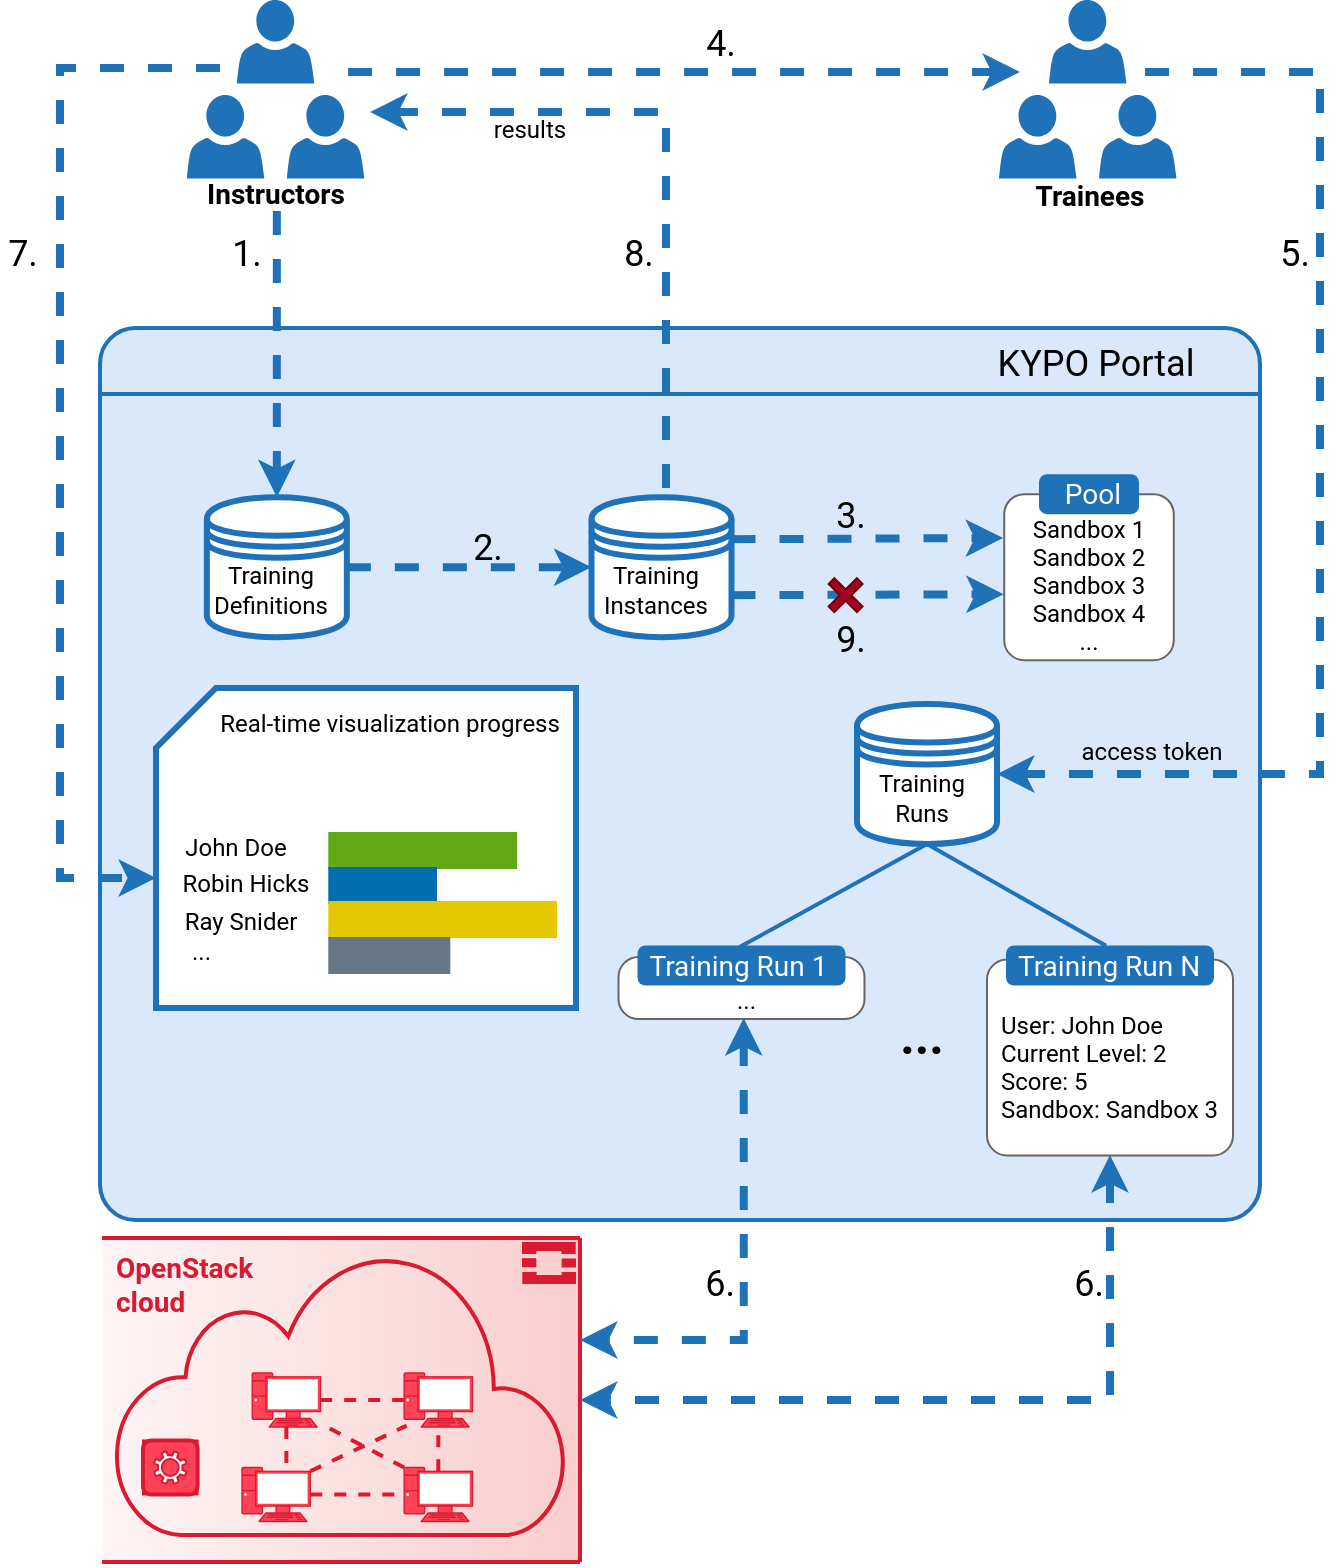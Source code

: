 <mxfile version="13.9.2" type="google"><diagram id="p18mcBJMRnow_LCuhSDe" name="Page-1"><mxGraphModel dx="1312" dy="671" grid="1" gridSize="10" guides="1" tooltips="1" connect="1" arrows="1" fold="1" page="1" pageScale="1" pageWidth="900" pageHeight="800" math="0" shadow="0"><root><mxCell id="0"/><mxCell id="1" parent="0"/><mxCell id="fb8JsXGYDAcevWx1EBp9-2" value="" style="rounded=1;whiteSpace=wrap;html=1;strokeWidth=2;verticalAlign=bottom;spacingBottom=17;fontFamily=Roboto;fontSource=https%3A%2F%2Ffonts.googleapis.com%2Fcss%3Ffamily%3DRoboto;arcSize=4;fillColor=#dae8fc;strokeColor=#2072B8;" parent="1" vertex="1"><mxGeometry x="170" y="173" width="580" height="446" as="geometry"/></mxCell><mxCell id="fb8JsXGYDAcevWx1EBp9-3" value="&lt;font style=&quot;font-size: 18px&quot;&gt;KYPO Portal&lt;/font&gt;" style="text;html=1;strokeColor=none;fillColor=none;align=center;verticalAlign=middle;whiteSpace=wrap;rounded=0;fontFamily=Roboto;fontSource=https%3A%2F%2Ffonts.googleapis.com%2Fcss%3Ffamily%3DRoboto;fontSize=12;" parent="1" vertex="1"><mxGeometry x="588.4" y="173" width="160" height="33" as="geometry"/></mxCell><mxCell id="fb8JsXGYDAcevWx1EBp9-4" value="&lt;div&gt;&lt;br&gt;&lt;/div&gt;&lt;div&gt;&lt;br&gt;&lt;/div&gt;" style="endArrow=none;html=1;strokeWidth=2;fontFamily=Roboto;fontSource=https%3A%2F%2Ffonts.googleapis.com%2Fcss%3Ffamily%3DRoboto;strokeColor=#2072B8;entryX=1;entryY=0.074;entryDx=0;entryDy=0;exitX=0;exitY=0.074;exitDx=0;exitDy=0;exitPerimeter=0;entryPerimeter=0;" parent="1" target="fb8JsXGYDAcevWx1EBp9-2" edge="1" source="fb8JsXGYDAcevWx1EBp9-2"><mxGeometry x="251.88" y="363" width="50" height="50" as="geometry"><mxPoint x="184" y="206" as="sourcePoint"/><mxPoint x="718.0" y="228" as="targetPoint"/></mxGeometry></mxCell><mxCell id="fb8JsXGYDAcevWx1EBp9-8" value="" style="endArrow=none;dashed=1;html=1;strokeWidth=4;fontFamily=Roboto;fontSource=https%3A%2F%2Ffonts.googleapis.com%2Fcss%3Ffamily%3DRoboto;fontSize=12;fontColor=#000000;endFill=0;startArrow=classic;startFill=1;fillColor=#e1d5e7;strokeColor=#2072B8;rounded=0;edgeStyle=orthogonalEdgeStyle;" parent="1" edge="1"><mxGeometry width="50" height="50" relative="1" as="geometry"><mxPoint x="630" y="45" as="sourcePoint"/><mxPoint x="285" y="45" as="targetPoint"/><Array as="points"><mxPoint x="375" y="45"/><mxPoint x="375" y="45"/></Array></mxGeometry></mxCell><mxCell id="fb8JsXGYDAcevWx1EBp9-23" value="" style="endArrow=classic;dashed=1;html=1;strokeWidth=4;fontFamily=Roboto;fontSource=https%3A%2F%2Ffonts.googleapis.com%2Fcss%3Ffamily%3DRoboto;fontSize=12;fontColor=#000000;endFill=1;startArrow=none;startFill=0;fillColor=#e1d5e7;strokeColor=#2072B8;rounded=0;edgeStyle=orthogonalEdgeStyle;entryX=0;entryY=0;entryDx=0;entryDy=95;entryPerimeter=0;" parent="1" target="fb8JsXGYDAcevWx1EBp9-10" edge="1"><mxGeometry width="50" height="50" relative="1" as="geometry"><mxPoint x="230" y="43" as="sourcePoint"/><mxPoint x="195" y="843" as="targetPoint"/><Array as="points"><mxPoint x="150" y="43"/><mxPoint x="150" y="448"/></Array></mxGeometry></mxCell><mxCell id="fb8JsXGYDAcevWx1EBp9-25" value="" style="endArrow=none;dashed=1;html=1;strokeWidth=4;fontFamily=Roboto;fontSource=https%3A%2F%2Ffonts.googleapis.com%2Fcss%3Ffamily%3DRoboto;fontSize=12;fontColor=#000000;startArrow=classic;startFill=1;fillColor=#e1d5e7;strokeColor=#2072B8;rounded=0;exitX=1;exitY=0.5;exitDx=0;exitDy=0;edgeStyle=orthogonalEdgeStyle;" parent="1" source="Sejfpr56pKn_A4mPvR67-1" edge="1"><mxGeometry x="382" y="761" width="50" height="50" as="geometry"><mxPoint x="795" y="398" as="sourcePoint"/><mxPoint x="690" y="45" as="targetPoint"/><Array as="points"><mxPoint x="780" y="396"/><mxPoint x="780" y="45"/></Array></mxGeometry></mxCell><mxCell id="fb8JsXGYDAcevWx1EBp9-32" value="&lt;font style=&quot;font-size: 18px&quot;&gt;&lt;font data-font-src=&quot;https://fonts.googleapis.com/css?family=Roboto&quot;&gt;5&lt;/font&gt;.&lt;/font&gt;" style="text;html=1;strokeColor=none;fillColor=none;align=center;verticalAlign=middle;whiteSpace=wrap;rounded=0;fontFamily=Roboto;fontSource=https%3A%2F%2Ffonts.googleapis.com%2Fcss%3Ffamily%3DRoboto;" parent="1" vertex="1"><mxGeometry x="756" y="125" width="23" height="20" as="geometry"/></mxCell><mxCell id="fb8JsXGYDAcevWx1EBp9-33" value="&lt;font style=&quot;font-size: 18px&quot;&gt;&lt;font data-font-src=&quot;https://fonts.googleapis.com/css?family=Roboto&quot;&gt;6&lt;/font&gt;.&lt;/font&gt;" style="text;html=1;strokeColor=none;fillColor=none;align=center;verticalAlign=middle;whiteSpace=wrap;rounded=0;fontFamily=Roboto;fontSource=https%3A%2F%2Ffonts.googleapis.com%2Fcss%3Ffamily%3DRoboto;" parent="1" vertex="1"><mxGeometry x="656" y="640" width="17" height="20" as="geometry"/></mxCell><mxCell id="fb8JsXGYDAcevWx1EBp9-44" value="&lt;font style=&quot;font-size: 18px&quot;&gt;4.&lt;/font&gt;" style="text;html=1;strokeColor=none;fillColor=none;align=center;verticalAlign=middle;whiteSpace=wrap;rounded=0;fontFamily=Roboto;fontSource=https%3A%2F%2Ffonts.googleapis.com%2Fcss%3Ffamily%3DRoboto;rotation=0;" parent="1" vertex="1"><mxGeometry x="468.5" y="20.14" width="23" height="20" as="geometry"/></mxCell><mxCell id="fb8JsXGYDAcevWx1EBp9-47" value="&lt;font style=&quot;font-size: 18px&quot;&gt;3.&lt;/font&gt; " style="text;html=1;strokeColor=none;fillColor=none;align=center;verticalAlign=middle;whiteSpace=wrap;rounded=0;fontFamily=Roboto;fontSource=https%3A%2F%2Ffonts.googleapis.com%2Fcss%3Ffamily%3DRoboto;" parent="1" vertex="1"><mxGeometry x="538" y="256" width="14.8" height="20" as="geometry"/></mxCell><mxCell id="fb8JsXGYDAcevWx1EBp9-80" value="" style="endArrow=classic;html=1;dashed=1;strokeWidth=4;fontFamily=Roboto;fontSource=https%3A%2F%2Ffonts.googleapis.com%2Fcss%3Ffamily%3DRoboto;fontSize=12;fillColor=#e1d5e7;endFill=1;exitX=1;exitY=0.5;exitDx=0;exitDy=0;strokeColor=#2072B8;entryX=0;entryY=0.5;entryDx=0;entryDy=0;" parent="1" source="fb8JsXGYDAcevWx1EBp9-92" target="fb8JsXGYDAcevWx1EBp9-85" edge="1"><mxGeometry x="664.18" y="470.6" width="50" height="50" as="geometry"><mxPoint x="603.68" y="525.6" as="sourcePoint"/><mxPoint x="499.3" y="525.6" as="targetPoint"/></mxGeometry></mxCell><mxCell id="fb8JsXGYDAcevWx1EBp9-81" value="" style="endArrow=classic;html=1;dashed=1;strokeWidth=4;fontFamily=Roboto;fontSource=https%3A%2F%2Ffonts.googleapis.com%2Fcss%3Ffamily%3DRoboto;fontSize=12;fillColor=#e1d5e7;endFill=1;strokeColor=#2072B8;edgeStyle=orthogonalEdgeStyle;rounded=0;exitX=0.5;exitY=1;exitDx=0;exitDy=0;" parent="1" source="hYD8Qw7WkP54ULvSoy3q-1" target="fb8JsXGYDAcevWx1EBp9-92" edge="1"><mxGeometry x="211.88" y="213" width="50" height="50" as="geometry"><mxPoint x="95" y="296" as="sourcePoint"/><mxPoint x="652.13" y="498" as="targetPoint"/></mxGeometry></mxCell><mxCell id="fb8JsXGYDAcevWx1EBp9-85" value="" style="shape=datastore;whiteSpace=wrap;html=1;strokeColor=#2072B8;strokeWidth=3;fontFamily=Roboto;fontSource=https%3A%2F%2Ffonts.googleapis.com%2Fcss%3Ffamily%3DRoboto;" parent="1" vertex="1"><mxGeometry x="415.75" y="257.6" width="70" height="70" as="geometry"/></mxCell><mxCell id="fb8JsXGYDAcevWx1EBp9-86" value="Training &lt;br&gt;Instances" style="text;html=1;strokeColor=none;align=center;verticalAlign=middle;whiteSpace=wrap;rounded=0;fontColor=#000000;fontFamily=Roboto;fontSource=https%3A%2F%2Ffonts.googleapis.com%2Fcss%3Ffamily%3DRoboto;rotation=0;" parent="1" vertex="1"><mxGeometry x="420.13" y="289.6" width="56.25" height="28" as="geometry"/></mxCell><mxCell id="fb8JsXGYDAcevWx1EBp9-87" value="" style="endArrow=classic;html=1;dashed=1;strokeWidth=4;fontFamily=Roboto;fontSource=https%3A%2F%2Ffonts.googleapis.com%2Fcss%3Ffamily%3DRoboto;fontSize=12;fillColor=#e1d5e7;startArrow=none;startFill=0;entryX=-0.006;entryY=0.343;entryDx=0;entryDy=0;strokeColor=#2072B8;endFill=1;exitX=1;exitY=0.3;exitDx=0;exitDy=0;entryPerimeter=0;rounded=0;" parent="1" source="fb8JsXGYDAcevWx1EBp9-85" target="fb8JsXGYDAcevWx1EBp9-114" edge="1"><mxGeometry x="441.18" y="500.6" width="50" height="50" as="geometry"><mxPoint x="468.96" y="498.6" as="sourcePoint"/><mxPoint x="438.93" y="490.6" as="targetPoint"/></mxGeometry></mxCell><mxCell id="fb8JsXGYDAcevWx1EBp9-92" value="" style="shape=datastore;whiteSpace=wrap;html=1;strokeColor=#2072B8;strokeWidth=3;fontFamily=Roboto;fontSource=https%3A%2F%2Ffonts.googleapis.com%2Fcss%3Ffamily%3DRoboto;" parent="1" vertex="1"><mxGeometry x="223.42" y="257.6" width="70" height="70" as="geometry"/></mxCell><mxCell id="fb8JsXGYDAcevWx1EBp9-93" value="Training &lt;br&gt;Definitions" style="text;html=1;strokeColor=none;align=center;verticalAlign=middle;whiteSpace=wrap;rounded=0;fontColor=#000000;fontFamily=Roboto;fontSource=https%3A%2F%2Ffonts.googleapis.com%2Fcss%3Ffamily%3DRoboto;rotation=0;" parent="1" vertex="1"><mxGeometry x="223.42" y="288.6" width="64.53" height="30" as="geometry"/></mxCell><mxCell id="fb8JsXGYDAcevWx1EBp9-113" value="&lt;font style=&quot;font-size: 18px&quot;&gt;2.&lt;/font&gt; " style="text;html=1;strokeColor=none;fillColor=none;align=center;verticalAlign=middle;whiteSpace=wrap;rounded=0;fontFamily=Roboto;fontSource=https%3A%2F%2Ffonts.googleapis.com%2Fcss%3Ffamily%3DRoboto;" parent="1" vertex="1"><mxGeometry x="351.7" y="271.6" width="23.75" height="20" as="geometry"/></mxCell><mxCell id="fb8JsXGYDAcevWx1EBp9-114" value="Sandbox 1&#xA;Sandbox 2&#xA;Sandbox 3&#xA;Sandbox 4&#xA;..." style="shape=mxgraph.mockup.containers.marginRect;rectMarginTop=10;strokeColor=#666666;strokeWidth=1;dashed=0;rounded=1;arcSize=5;recursiveResize=0;verticalAlign=bottom;fontFamily=Roboto;fontSource=https%3A%2F%2Ffonts.googleapis.com%2Fcss%3Ffamily%3DRoboto;" parent="1" vertex="1"><mxGeometry x="622.11" y="246.1" width="84.77" height="93" as="geometry"/></mxCell><mxCell id="fb8JsXGYDAcevWx1EBp9-115" value="Pool" style="shape=rect;strokeColor=none;strokeWidth=1;dashed=0;rounded=1;arcSize=20;fontColor=#ffffff;fontSize=14;spacing=2;spacingTop=-2;align=center;autosize=1;spacingLeft=4;resizeWidth=0;resizeHeight=0;perimeter=none;labelBorderColor=none;labelBackgroundColor=none;fillColor=#2072B8;fontFamily=Roboto;fontSource=https%3A%2F%2Ffonts.googleapis.com%2Fcss%3Ffamily%3DRoboto;" parent="fb8JsXGYDAcevWx1EBp9-114" vertex="1"><mxGeometry x="17.38" width="50" height="20" as="geometry"/></mxCell><mxCell id="fb8JsXGYDAcevWx1EBp9-138" value="User: John Doe&#xA;Current Level: 2&#xA;Score: 5&#xA;Sandbox: Sandbox 3&#xA;" style="shape=mxgraph.mockup.containers.marginRect;rectMarginTop=10;strokeColor=#666666;strokeWidth=1;dashed=0;rounded=1;arcSize=5;recursiveResize=0;verticalAlign=bottom;fontStyle=0;align=left;spacingLeft=5;fontFamily=Roboto;fontSource=https%3A%2F%2Ffonts.googleapis.com%2Fcss%3Ffamily%3DRoboto;" parent="1" vertex="1"><mxGeometry x="613.5" y="478.75" width="123" height="108" as="geometry"/></mxCell><mxCell id="fb8JsXGYDAcevWx1EBp9-139" value="Training Run N" style="shape=rect;strokeColor=none;strokeWidth=1;dashed=0;rounded=1;arcSize=20;fontColor=#ffffff;fontSize=14;spacing=2;spacingTop=-2;align=left;autosize=1;spacingLeft=4;resizeWidth=0;resizeHeight=0;perimeter=none;labelBorderColor=none;labelBackgroundColor=none;fillColor=#2072B8;fontFamily=Roboto;fontSource=https%3A%2F%2Ffonts.googleapis.com%2Fcss%3Ffamily%3DRoboto;" parent="fb8JsXGYDAcevWx1EBp9-138" vertex="1"><mxGeometry x="9.5" y="3" width="104" height="20" as="geometry"/></mxCell><mxCell id="fb8JsXGYDAcevWx1EBp9-140" value="" style="group;rounded=0;dashed=1;strokeWidth=2;fillColor=#f8cecc;fontStyle=1;fontFamily=Roboto;fontSource=https%3A%2F%2Ffonts.googleapis.com%2Fcss%3Ffamily%3DRoboto;" parent="1" vertex="1" connectable="0"><mxGeometry x="171" y="628" width="239" height="162" as="geometry"/></mxCell><mxCell id="fb8JsXGYDAcevWx1EBp9-141" value="OpenStack&lt;br&gt; cloud" style="rounded=0;whiteSpace=wrap;html=1;opacity=80;fillColor=#f8cecc;align=left;verticalAlign=top;fontSize=14;fontFamily=Roboto;fontSource=https%3A%2F%2Ffonts.googleapis.com%2Fcss%3Ffamily%3DRoboto;gradientDirection=west;strokeColor=none;fontColor=#DA1A32;fontStyle=1;spacingLeft=5;gradientColor=#ffffff;" parent="fb8JsXGYDAcevWx1EBp9-140" vertex="1"><mxGeometry width="239" height="162.0" as="geometry"/></mxCell><mxCell id="fb8JsXGYDAcevWx1EBp9-142" value="" style="html=1;verticalLabelPosition=bottom;align=center;labelBackgroundColor=#ffffff;verticalAlign=top;strokeWidth=2;shadow=0;dashed=0;shape=mxgraph.ios7.icons.cloud;fontColor=#ffffff;fillColor=none;strokeColor=#da1a32;fontFamily=Roboto;fontSource=https%3A%2F%2Ffonts.googleapis.com%2Fcss%3Ffamily%3DRoboto;" parent="fb8JsXGYDAcevWx1EBp9-140" vertex="1"><mxGeometry x="6.829" y="6.75" width="225.343" height="141.75" as="geometry"/></mxCell><mxCell id="fb8JsXGYDAcevWx1EBp9-143" value="" style="fontColor=#ffffff;verticalAlign=top;verticalLabelPosition=bottom;labelPosition=center;align=center;html=1;outlineConnect=0;gradientDirection=north;strokeWidth=2;shape=mxgraph.networks.pc;strokeColor=#da1a32;fillColor=#FF4255;fontFamily=Roboto;fontSource=https%3A%2F%2Ffonts.googleapis.com%2Fcss%3Ffamily%3DRoboto;" parent="fb8JsXGYDAcevWx1EBp9-140" vertex="1"><mxGeometry x="151.082" y="67.5" width="34.143" height="27.0" as="geometry"/></mxCell><mxCell id="fb8JsXGYDAcevWx1EBp9-144" style="edgeStyle=none;rounded=0;orthogonalLoop=1;jettySize=auto;html=1;exitX=1;exitY=0.07;exitDx=0;exitDy=0;exitPerimeter=0;dashed=1;endArrow=none;endFill=0;strokeWidth=2;fontColor=#000000;fillColor=#1ba1e2;entryX=0.618;entryY=0.55;entryDx=0;entryDy=0;entryPerimeter=0;strokeColor=#da1a32;fontFamily=Roboto;fontSource=https%3A%2F%2Ffonts.googleapis.com%2Fcss%3Ffamily%3DRoboto;" parent="fb8JsXGYDAcevWx1EBp9-140" source="fb8JsXGYDAcevWx1EBp9-145" edge="1"><mxGeometry x="6.829" y="6.75" as="geometry"><mxPoint x="152.304" y="93.825" as="targetPoint"/></mxGeometry></mxCell><mxCell id="fb8JsXGYDAcevWx1EBp9-145" value="" style="fontColor=#ffffff;verticalAlign=top;verticalLabelPosition=bottom;labelPosition=center;align=center;html=1;outlineConnect=0;gradientDirection=north;strokeWidth=2;shape=mxgraph.networks.pc;strokeColor=#da1a32;fillColor=#FF4255;fontFamily=Roboto;fontSource=https%3A%2F%2Ffonts.googleapis.com%2Fcss%3Ffamily%3DRoboto;" parent="fb8JsXGYDAcevWx1EBp9-140" vertex="1"><mxGeometry x="69.993" y="114.75" width="34.143" height="27.0" as="geometry"/></mxCell><mxCell id="fb8JsXGYDAcevWx1EBp9-146" style="rounded=0;orthogonalLoop=1;jettySize=auto;html=1;exitX=0.5;exitY=1;exitDx=0;exitDy=0;exitPerimeter=0;entryX=0.65;entryY=0.076;entryDx=0;entryDy=0;entryPerimeter=0;dashed=1;endArrow=none;endFill=0;strokeWidth=2;fontColor=#000000;fillColor=#1ba1e2;strokeColor=#da1a32;fontFamily=Roboto;fontSource=https%3A%2F%2Ffonts.googleapis.com%2Fcss%3Ffamily%3DRoboto;" parent="fb8JsXGYDAcevWx1EBp9-140" source="fb8JsXGYDAcevWx1EBp9-147" target="fb8JsXGYDAcevWx1EBp9-145" edge="1"><mxGeometry x="6.829" y="6.75" as="geometry"/></mxCell><mxCell id="fb8JsXGYDAcevWx1EBp9-147" value="" style="fontColor=#ffffff;verticalAlign=top;verticalLabelPosition=bottom;labelPosition=center;align=center;html=1;outlineConnect=0;gradientDirection=north;strokeWidth=2;shape=mxgraph.networks.pc;strokeColor=#da1a32;fillColor=#FF4255;fontFamily=Roboto;fontSource=https%3A%2F%2Ffonts.googleapis.com%2Fcss%3Ffamily%3DRoboto;" parent="fb8JsXGYDAcevWx1EBp9-140" vertex="1"><mxGeometry x="75.114" y="67.5" width="34.143" height="27.0" as="geometry"/></mxCell><mxCell id="fb8JsXGYDAcevWx1EBp9-148" style="rounded=0;orthogonalLoop=1;jettySize=auto;html=1;exitX=0;exitY=0.5;exitDx=0;exitDy=0;exitPerimeter=0;entryX=1;entryY=0.5;entryDx=0;entryDy=0;entryPerimeter=0;dashed=1;endArrow=none;endFill=0;strokeWidth=2;fontColor=#000000;fillColor=#1ba1e2;strokeColor=#da1a32;fontFamily=Roboto;fontSource=https%3A%2F%2Ffonts.googleapis.com%2Fcss%3Ffamily%3DRoboto;" parent="fb8JsXGYDAcevWx1EBp9-140" source="fb8JsXGYDAcevWx1EBp9-143" target="fb8JsXGYDAcevWx1EBp9-147" edge="1"><mxGeometry x="6.829" y="6.75" as="geometry"/></mxCell><mxCell id="fb8JsXGYDAcevWx1EBp9-149" style="rounded=0;orthogonalLoop=1;jettySize=auto;html=1;exitX=0.5;exitY=0.07;exitDx=0;exitDy=0;exitPerimeter=0;strokeWidth=2;fontColor=#000000;dashed=1;endArrow=none;endFill=0;fillColor=#1ba1e2;strokeColor=#da1a32;fontFamily=Roboto;fontSource=https%3A%2F%2Ffonts.googleapis.com%2Fcss%3Ffamily%3DRoboto;" parent="fb8JsXGYDAcevWx1EBp9-140" source="fb8JsXGYDAcevWx1EBp9-151" target="fb8JsXGYDAcevWx1EBp9-143" edge="1"><mxGeometry x="6.829" y="6.75" as="geometry"/></mxCell><mxCell id="fb8JsXGYDAcevWx1EBp9-150" style="edgeStyle=none;rounded=0;orthogonalLoop=1;jettySize=auto;html=1;exitX=0;exitY=0;exitDx=0;exitDy=0;exitPerimeter=0;dashed=1;endArrow=none;endFill=0;strokeWidth=2;fontColor=#000000;fillColor=#1ba1e2;endSize=13;entryX=0.98;entryY=0.925;entryDx=0;entryDy=0;entryPerimeter=0;strokeColor=#da1a32;fontFamily=Roboto;fontSource=https%3A%2F%2Ffonts.googleapis.com%2Fcss%3Ffamily%3DRoboto;" parent="fb8JsXGYDAcevWx1EBp9-140" source="fb8JsXGYDAcevWx1EBp9-151" target="fb8JsXGYDAcevWx1EBp9-147" edge="1"><mxGeometry x="6.829" y="6.75" as="geometry"><mxPoint x="109.257" y="91.8" as="targetPoint"/></mxGeometry></mxCell><mxCell id="fb8JsXGYDAcevWx1EBp9-151" value="" style="fontColor=#ffffff;verticalAlign=top;verticalLabelPosition=bottom;labelPosition=center;align=center;html=1;outlineConnect=0;gradientDirection=north;strokeWidth=2;shape=mxgraph.networks.pc;strokeColor=#da1a32;fillColor=#FF4255;fontFamily=Roboto;fontSource=https%3A%2F%2Ffonts.googleapis.com%2Fcss%3Ffamily%3DRoboto;" parent="fb8JsXGYDAcevWx1EBp9-140" vertex="1"><mxGeometry x="151.082" y="114.75" width="34.143" height="27.0" as="geometry"/></mxCell><mxCell id="fb8JsXGYDAcevWx1EBp9-152" style="rounded=0;orthogonalLoop=1;jettySize=auto;html=1;exitX=1;exitY=0.5;exitDx=0;exitDy=0;exitPerimeter=0;entryX=0;entryY=0.5;entryDx=0;entryDy=0;entryPerimeter=0;dashed=1;endArrow=none;endFill=0;strokeWidth=2;fontColor=#000000;fillColor=#1ba1e2;strokeColor=#da1a32;fontFamily=Roboto;fontSource=https%3A%2F%2Ffonts.googleapis.com%2Fcss%3Ffamily%3DRoboto;" parent="fb8JsXGYDAcevWx1EBp9-140" source="fb8JsXGYDAcevWx1EBp9-145" target="fb8JsXGYDAcevWx1EBp9-151" edge="1"><mxGeometry x="6.829" y="6.75" as="geometry"/></mxCell><mxCell id="fb8JsXGYDAcevWx1EBp9-153" value="" style="group;strokeColor=#da1a32;fillColor=#FF4255;fontFamily=Roboto;fontSource=https%3A%2F%2Ffonts.googleapis.com%2Fcss%3Ffamily%3DRoboto;" parent="fb8JsXGYDAcevWx1EBp9-140" vertex="1" connectable="0"><mxGeometry x="20.486" y="101.25" width="27.314" height="27.0" as="geometry"/></mxCell><mxCell id="fb8JsXGYDAcevWx1EBp9-154" value="" style="rounded=1;whiteSpace=wrap;html=1;strokeWidth=2;fontFamily=Roboto;fontColor=#ffffff;strokeColor=#da1a32;fillColor=#FF4255;fontSource=https%3A%2F%2Ffonts.googleapis.com%2Fcss%3Ffamily%3DRoboto;" parent="fb8JsXGYDAcevWx1EBp9-153" vertex="1"><mxGeometry width="27.314" height="27.0" as="geometry"/></mxCell><mxCell id="fb8JsXGYDAcevWx1EBp9-155" value="" style="pointerEvents=1;shadow=0;dashed=0;html=1;labelPosition=center;verticalLabelPosition=bottom;verticalAlign=top;outlineConnect=0;align=center;shape=mxgraph.office.concepts.settings;fontFamily=Roboto;strokeColor=#da1a32;fontSource=https%3A%2F%2Ffonts.googleapis.com%2Fcss%3Ffamily%3DRoboto;" parent="fb8JsXGYDAcevWx1EBp9-153" vertex="1"><mxGeometry x="5.589" y="5.4" width="16.136" height="16.2" as="geometry"/></mxCell><mxCell id="fb8JsXGYDAcevWx1EBp9-156" value="" style="endArrow=none;html=1;strokeWidth=2;fontFamily=Roboto;fontSource=https%3A%2F%2Ffonts.googleapis.com%2Fcss%3Ffamily%3DRoboto;fontSize=12;fontColor=#000000;strokeColor=#DA1A32;exitX=1;exitY=1;exitDx=0;exitDy=0;entryX=1;entryY=0;entryDx=0;entryDy=0;" parent="fb8JsXGYDAcevWx1EBp9-140" source="fb8JsXGYDAcevWx1EBp9-141" target="fb8JsXGYDAcevWx1EBp9-141" edge="1"><mxGeometry width="50" height="50" relative="1" as="geometry"><mxPoint x="239.5" y="162" as="sourcePoint"/><mxPoint x="-1" as="targetPoint"/></mxGeometry></mxCell><mxCell id="fb8JsXGYDAcevWx1EBp9-157" value="" style="group;fontFamily=Roboto;fontSource=https%3A%2F%2Ffonts.googleapis.com%2Fcss%3Ffamily%3DRoboto;" parent="fb8JsXGYDAcevWx1EBp9-140" vertex="1" connectable="0"><mxGeometry x="210" y="2" width="27" height="21" as="geometry"/></mxCell><mxCell id="fb8JsXGYDAcevWx1EBp9-158" value="" style="rounded=0;whiteSpace=wrap;html=1;strokeWidth=3;gradientColor=none;fontFamily=Roboto;fontSource=https%3A%2F%2Ffonts.googleapis.com%2Fcss%3Ffamily%3DRoboto;fontColor=#DA1A32;fillColor=#DA1A32;strokeColor=none;" parent="fb8JsXGYDAcevWx1EBp9-157" vertex="1"><mxGeometry y="8.1" width="7.161" height="4.5" as="geometry"/></mxCell><mxCell id="fb8JsXGYDAcevWx1EBp9-159" value="" style="rounded=0;whiteSpace=wrap;html=1;strokeWidth=3;gradientColor=none;fontFamily=Roboto;fontSource=https%3A%2F%2Ffonts.googleapis.com%2Fcss%3Ffamily%3DRoboto;fontColor=#DA1A32;fillColor=#DA1A32;strokeColor=none;" parent="fb8JsXGYDAcevWx1EBp9-157" vertex="1"><mxGeometry x="19.839" y="8.25" width="7.161" height="4.5" as="geometry"/></mxCell><mxCell id="fb8JsXGYDAcevWx1EBp9-160" value="" style="rounded=0;whiteSpace=wrap;html=1;strokeWidth=3;gradientColor=none;fontFamily=Roboto;fontSource=https%3A%2F%2Ffonts.googleapis.com%2Fcss%3Ffamily%3DRoboto;fontColor=#DA1A32;fillColor=#DA1A32;strokeColor=none;" parent="fb8JsXGYDAcevWx1EBp9-157" vertex="1"><mxGeometry width="26.853" height="4.5" as="geometry"/></mxCell><mxCell id="fb8JsXGYDAcevWx1EBp9-161" value="" style="rounded=0;whiteSpace=wrap;html=1;strokeWidth=3;gradientColor=none;fontFamily=Roboto;fontSource=https%3A%2F%2Ffonts.googleapis.com%2Fcss%3Ffamily%3DRoboto;fontColor=#DA1A32;fillColor=#DA1A32;strokeColor=none;" parent="fb8JsXGYDAcevWx1EBp9-157" vertex="1"><mxGeometry y="4.5" width="7.161" height="1.5" as="geometry"/></mxCell><mxCell id="fb8JsXGYDAcevWx1EBp9-162" value="" style="rounded=0;whiteSpace=wrap;html=1;strokeWidth=3;gradientColor=none;fontFamily=Roboto;fontSource=https%3A%2F%2Ffonts.googleapis.com%2Fcss%3Ffamily%3DRoboto;fontColor=#DA1A32;fillColor=#DA1A32;strokeColor=none;" parent="fb8JsXGYDAcevWx1EBp9-157" vertex="1"><mxGeometry x="19.692" y="4.5" width="7.161" height="1.5" as="geometry"/></mxCell><mxCell id="fb8JsXGYDAcevWx1EBp9-163" value="" style="rounded=0;whiteSpace=wrap;html=1;strokeWidth=3;gradientColor=none;fontFamily=Roboto;fontSource=https%3A%2F%2Ffonts.googleapis.com%2Fcss%3Ffamily%3DRoboto;fontColor=#DA1A32;fillColor=#DA1A32;strokeColor=none;" parent="fb8JsXGYDAcevWx1EBp9-157" vertex="1"><mxGeometry x="0.147" y="16.5" width="26.853" height="4.5" as="geometry"/></mxCell><mxCell id="fb8JsXGYDAcevWx1EBp9-164" value="" style="rounded=0;whiteSpace=wrap;html=1;strokeWidth=3;gradientColor=none;fontFamily=Roboto;fontSource=https%3A%2F%2Ffonts.googleapis.com%2Fcss%3Ffamily%3DRoboto;fontColor=#DA1A32;fillColor=#DA1A32;strokeColor=none;" parent="fb8JsXGYDAcevWx1EBp9-157" vertex="1"><mxGeometry x="0.147" y="15.0" width="7.161" height="1.5" as="geometry"/></mxCell><mxCell id="fb8JsXGYDAcevWx1EBp9-165" value="" style="rounded=0;whiteSpace=wrap;html=1;strokeWidth=3;gradientColor=none;fontFamily=Roboto;fontSource=https%3A%2F%2Ffonts.googleapis.com%2Fcss%3Ffamily%3DRoboto;fontColor=#DA1A32;fillColor=#DA1A32;strokeColor=none;" parent="fb8JsXGYDAcevWx1EBp9-157" vertex="1"><mxGeometry x="19.839" y="15.0" width="7.161" height="1.5" as="geometry"/></mxCell><mxCell id="fb8JsXGYDAcevWx1EBp9-166" value="" style="endArrow=none;html=1;strokeWidth=2;fontFamily=Roboto;fontSource=https%3A%2F%2Ffonts.googleapis.com%2Fcss%3Ffamily%3DRoboto;fontSize=12;fontColor=#000000;strokeColor=#DA1A32;entryX=1;entryY=0;entryDx=0;entryDy=0;exitX=0;exitY=0;exitDx=0;exitDy=0;" parent="fb8JsXGYDAcevWx1EBp9-140" source="fb8JsXGYDAcevWx1EBp9-141" target="fb8JsXGYDAcevWx1EBp9-141" edge="1"><mxGeometry x="-1" y="2" width="50" height="50" as="geometry"><mxPoint x="-1" y="163" as="sourcePoint"/><mxPoint x="241" y="163" as="targetPoint"/><Array as="points"><mxPoint x="219"/></Array></mxGeometry></mxCell><mxCell id="fb8JsXGYDAcevWx1EBp9-167" value="" style="endArrow=none;html=1;strokeWidth=2;fontFamily=Roboto;fontSource=https%3A%2F%2Ffonts.googleapis.com%2Fcss%3Ffamily%3DRoboto;fontSize=12;fontColor=#000000;strokeColor=#DA1A32;exitX=1;exitY=1;exitDx=0;exitDy=0;entryX=0;entryY=1;entryDx=0;entryDy=0;" parent="fb8JsXGYDAcevWx1EBp9-140" source="fb8JsXGYDAcevWx1EBp9-141" target="fb8JsXGYDAcevWx1EBp9-141" edge="1"><mxGeometry x="-444" y="-407" width="50" height="50" as="geometry"><mxPoint x="10" y="10" as="sourcePoint"/><mxPoint x="237" y="-9" as="targetPoint"/><Array as="points"/></mxGeometry></mxCell><mxCell id="fb8JsXGYDAcevWx1EBp9-168" value="" style="endArrow=classic;dashed=1;html=1;strokeWidth=4;fontFamily=Roboto;fontSource=https%3A%2F%2Ffonts.googleapis.com%2Fcss%3Ffamily%3DRoboto;fontSize=12;fontColor=#000000;startArrow=classic;startFill=1;fillColor=#e1d5e7;strokeColor=#2072B8;edgeStyle=orthogonalEdgeStyle;rounded=0;endFill=1;exitX=0.5;exitY=0.998;exitDx=0;exitDy=0;exitPerimeter=0;" parent="1" source="fb8JsXGYDAcevWx1EBp9-138" edge="1"><mxGeometry x="392" y="771" width="50" height="50" as="geometry"><mxPoint x="657" y="654" as="sourcePoint"/><mxPoint x="410" y="709" as="targetPoint"/><Array as="points"><mxPoint x="675" y="709"/></Array></mxGeometry></mxCell><mxCell id="fb8JsXGYDAcevWx1EBp9-171" value="&lt;font style=&quot;font-size: 18px&quot;&gt;7.&lt;/font&gt;" style="text;html=1;strokeColor=none;fillColor=none;align=center;verticalAlign=middle;whiteSpace=wrap;rounded=0;fontFamily=Roboto;fontSource=https%3A%2F%2Ffonts.googleapis.com%2Fcss%3Ffamily%3DRoboto;" parent="1" vertex="1"><mxGeometry x="120" y="125" width="23" height="20" as="geometry"/></mxCell><mxCell id="Sejfpr56pKn_A4mPvR67-9" style="rounded=0;orthogonalLoop=1;jettySize=auto;html=1;exitX=0.5;exitY=1;exitDx=0;exitDy=0;entryX=0.481;entryY=0.007;entryDx=0;entryDy=0;entryPerimeter=0;fontSize=14;endArrow=none;endFill=0;strokeWidth=2;strokeColor=#2072B8;fontFamily=Roboto;fontSource=https%3A%2F%2Ffonts.googleapis.com%2Fcss%3Ffamily%3DRoboto;" parent="1" source="Sejfpr56pKn_A4mPvR67-1" target="fb8JsXGYDAcevWx1EBp9-139" edge="1"><mxGeometry relative="1" as="geometry"/></mxCell><mxCell id="Sejfpr56pKn_A4mPvR67-10" style="edgeStyle=none;rounded=0;orthogonalLoop=1;jettySize=auto;html=1;exitX=0.5;exitY=1;exitDx=0;exitDy=0;entryX=0.491;entryY=0.04;entryDx=0;entryDy=0;entryPerimeter=0;endArrow=none;endFill=0;fontSize=14;strokeWidth=2;strokeColor=#2072B8;fontFamily=Roboto;fontSource=https%3A%2F%2Ffonts.googleapis.com%2Fcss%3Ffamily%3DRoboto;" parent="1" source="Sejfpr56pKn_A4mPvR67-1" target="Sejfpr56pKn_A4mPvR67-4" edge="1"><mxGeometry relative="1" as="geometry"/></mxCell><mxCell id="Sejfpr56pKn_A4mPvR67-1" value="" style="shape=datastore;whiteSpace=wrap;html=1;strokeColor=#2072B8;strokeWidth=3;fontFamily=Roboto;fontSource=https%3A%2F%2Ffonts.googleapis.com%2Fcss%3Ffamily%3DRoboto;" parent="1" vertex="1"><mxGeometry x="548.5" y="361" width="70" height="70" as="geometry"/></mxCell><mxCell id="Sejfpr56pKn_A4mPvR67-2" value="Training &lt;br&gt;Runs" style="text;html=1;strokeColor=none;align=center;verticalAlign=middle;whiteSpace=wrap;rounded=0;fontColor=#000000;fontFamily=Roboto;fontSource=https%3A%2F%2Ffonts.googleapis.com%2Fcss%3Ffamily%3DRoboto;rotation=0;" parent="1" vertex="1"><mxGeometry x="552.87" y="394" width="56.25" height="28" as="geometry"/></mxCell><mxCell id="Sejfpr56pKn_A4mPvR67-3" value="..." style="shape=mxgraph.mockup.containers.marginRect;rectMarginTop=10;strokeColor=#666666;strokeWidth=1;dashed=0;rounded=1;arcSize=5;recursiveResize=0;verticalAlign=bottom;fontStyle=0;align=center;spacingLeft=5;fontFamily=Roboto;fontSource=https%3A%2F%2Ffonts.googleapis.com%2Fcss%3Ffamily%3DRoboto;" parent="1" vertex="1"><mxGeometry x="429.25" y="477.5" width="123" height="41" as="geometry"/></mxCell><mxCell id="Sejfpr56pKn_A4mPvR67-4" value="Training Run 1" style="shape=rect;strokeColor=none;strokeWidth=1;dashed=0;rounded=1;arcSize=20;fontColor=#ffffff;fontSize=14;spacing=2;spacingTop=-2;align=left;autosize=1;spacingLeft=4;resizeWidth=0;resizeHeight=0;perimeter=none;labelBorderColor=none;labelBackgroundColor=none;fillColor=#2072B8;fontFamily=Roboto;fontSource=https%3A%2F%2Ffonts.googleapis.com%2Fcss%3Ffamily%3DRoboto;" parent="Sejfpr56pKn_A4mPvR67-3" vertex="1"><mxGeometry x="9.5" y="4.25" width="104" height="20" as="geometry"/></mxCell><mxCell id="Sejfpr56pKn_A4mPvR67-7" value="&lt;font style=&quot;font-size: 25px&quot;&gt;&lt;b&gt;...&lt;/b&gt;&lt;/font&gt;" style="text;html=1;strokeColor=none;fillColor=none;align=center;verticalAlign=middle;whiteSpace=wrap;rounded=0;fontSize=14;fontFamily=Roboto;fontSource=https%3A%2F%2Ffonts.googleapis.com%2Fcss%3Ffamily%3DRoboto;" parent="1" vertex="1"><mxGeometry x="556" y="518.5" width="50" height="17.5" as="geometry"/></mxCell><mxCell id="sUwPXN8SIGzmdkupHYvU-2" value="&lt;font data-font-src=&quot;https://fonts.googleapis.com/css?family=Roboto&quot;&gt;access token&lt;/font&gt;&lt;font data-font-src=&quot;https://fonts.googleapis.com/css?family=Roboto&quot;&gt;&lt;br&gt;&lt;/font&gt;" style="text;html=1;strokeColor=none;fillColor=none;align=center;verticalAlign=middle;whiteSpace=wrap;rounded=0;fontFamily=Roboto;fontSource=https%3A%2F%2Ffonts.googleapis.com%2Fcss%3Ffamily%3DRoboto;" parent="1" vertex="1"><mxGeometry x="656" y="372" width="80" height="26" as="geometry"/></mxCell><mxCell id="hYD8Qw7WkP54ULvSoy3q-9" value="&lt;font style=&quot;font-size: 18px&quot;&gt;1.&lt;/font&gt;" style="text;html=1;strokeColor=none;fillColor=none;align=center;verticalAlign=middle;whiteSpace=wrap;rounded=0;fontFamily=Roboto;fontSource=https%3A%2F%2Ffonts.googleapis.com%2Fcss%3Ffamily%3DRoboto;" parent="1" vertex="1"><mxGeometry x="232.13" y="125" width="23" height="20" as="geometry"/></mxCell><mxCell id="fb8JsXGYDAcevWx1EBp9-10" value="" style="shape=card;whiteSpace=wrap;html=1;strokeWidth=3;fontFamily=Roboto;fontSource=https%3A%2F%2Ffonts.googleapis.com%2Fcss%3Ffamily%3DRoboto;fontSize=12;strokeColor=#2072B8;" parent="1" vertex="1"><mxGeometry x="198" y="353" width="210" height="160" as="geometry"/></mxCell><mxCell id="fb8JsXGYDAcevWx1EBp9-21" value="Real-time visualization progress" style="text;html=1;strokeColor=none;fillColor=none;align=center;verticalAlign=middle;whiteSpace=wrap;rounded=0;fontFamily=Roboto;fontSource=https%3A%2F%2Ffonts.googleapis.com%2Fcss%3Ffamily%3DRoboto;fontSize=12;fontColor=#000000;" parent="1" vertex="1"><mxGeometry x="227.74" y="356" width="173.81" height="30" as="geometry"/></mxCell><mxCell id="fb8JsXGYDAcevWx1EBp9-17" value="John Doe" style="text;html=1;strokeColor=none;fillColor=none;align=center;verticalAlign=middle;whiteSpace=wrap;rounded=0;fontFamily=Roboto;fontSource=https%3A%2F%2Ffonts.googleapis.com%2Fcss%3Ffamily%3DRoboto;fontSize=12;fontColor=#000000;" parent="1" vertex="1"><mxGeometry x="208.003" y="423" width="60" height="20" as="geometry"/></mxCell><mxCell id="fb8JsXGYDAcevWx1EBp9-18" value="&lt;h3&gt;&lt;font style=&quot;font-size: 12px&quot;&gt;&lt;span style=&quot;font-weight: normal&quot;&gt;Robin Hicks&lt;/span&gt;&lt;/font&gt;&lt;/h3&gt;" style="text;html=1;strokeColor=none;fillColor=none;align=center;verticalAlign=middle;whiteSpace=wrap;rounded=0;fontFamily=Roboto;fontSource=https%3A%2F%2Ffonts.googleapis.com%2Fcss%3Ffamily%3DRoboto;fontSize=12;fontColor=#000000;" parent="1" vertex="1"><mxGeometry x="208" y="440" width="70" height="20" as="geometry"/></mxCell><mxCell id="fb8JsXGYDAcevWx1EBp9-19" value="&lt;h3&gt;&lt;font style=&quot;font-size: 12px&quot;&gt;&lt;span style=&quot;font-weight: normal&quot;&gt;Ray Snider&lt;/span&gt;&lt;/font&gt;&lt;/h3&gt;" style="text;html=1;strokeColor=none;fillColor=none;align=center;verticalAlign=middle;whiteSpace=wrap;rounded=0;fontFamily=Roboto;fontSource=https%3A%2F%2Ffonts.googleapis.com%2Fcss%3Ffamily%3DRoboto;fontSize=12;fontColor=#000000;" parent="1" vertex="1"><mxGeometry x="208" y="458.75" width="65.07" height="20" as="geometry"/></mxCell><mxCell id="fb8JsXGYDAcevWx1EBp9-20" value="..." style="text;html=1;strokeColor=none;fillColor=none;align=left;verticalAlign=middle;whiteSpace=wrap;rounded=0;fontFamily=Roboto;fontSource=https%3A%2F%2Ffonts.googleapis.com%2Fcss%3Ffamily%3DRoboto;fontSize=12;fontColor=#000000;" parent="1" vertex="1"><mxGeometry x="214.193" y="475" width="58.882" height="20" as="geometry"/></mxCell><mxCell id="fb8JsXGYDAcevWx1EBp9-13" value="" style="rounded=0;whiteSpace=wrap;html=1;strokeWidth=1;fontFamily=Roboto;fontSource=https%3A%2F%2Ffonts.googleapis.com%2Fcss%3Ffamily%3DRoboto;fontSize=12;fontColor=#ffffff;fillColor=#60a917;strokeColor=#60A917;" parent="1" vertex="1"><mxGeometry x="284.64" y="425.5" width="93.36" height="17.5" as="geometry"/></mxCell><mxCell id="fb8JsXGYDAcevWx1EBp9-14" value="" style="rounded=0;whiteSpace=wrap;html=1;strokeColor=#006EAF;strokeWidth=1;fontFamily=Roboto;fontSource=https%3A%2F%2Ffonts.googleapis.com%2Fcss%3Ffamily%3DRoboto;fontSize=12;fontColor=#000000;fillColor=#006EAF;" parent="1" vertex="1"><mxGeometry x="284.64" y="443" width="53.36" height="17.5" as="geometry"/></mxCell><mxCell id="fb8JsXGYDAcevWx1EBp9-15" value="" style="rounded=0;whiteSpace=wrap;html=1;strokeWidth=1;fontFamily=Roboto;fontSource=https%3A%2F%2Ffonts.googleapis.com%2Fcss%3Ffamily%3DRoboto;fontSize=12;fontColor=#ffffff;fillColor=#e3c800;strokeColor=#E3C800;" parent="1" vertex="1"><mxGeometry x="284.64" y="460" width="113.36" height="17.5" as="geometry"/></mxCell><mxCell id="fb8JsXGYDAcevWx1EBp9-16" value="" style="rounded=0;whiteSpace=wrap;html=1;strokeWidth=1;fontFamily=Roboto;fontSource=https%3A%2F%2Ffonts.googleapis.com%2Fcss%3Ffamily%3DRoboto;fontSize=12;fontColor=#ffffff;fillColor=#647687;strokeColor=#647687;" parent="1" vertex="1"><mxGeometry x="284.642" y="478" width="60" height="17.5" as="geometry"/></mxCell><mxCell id="cUdGrE2Fumx2Dr6juZuU-1" value="" style="endArrow=none;dashed=1;html=1;strokeWidth=4;fontFamily=Roboto;fontSource=https%3A%2F%2Ffonts.googleapis.com%2Fcss%3Ffamily%3DRoboto;fontSize=12;fontColor=#000000;endFill=0;startArrow=classic;startFill=1;fillColor=#e1d5e7;strokeColor=#2072B8;rounded=0;edgeStyle=orthogonalEdgeStyle;" parent="1" edge="1"><mxGeometry width="50" height="50" relative="1" as="geometry"><mxPoint x="305" y="65" as="sourcePoint"/><mxPoint x="453" y="258" as="targetPoint"/><Array as="points"><mxPoint x="453" y="65"/><mxPoint x="453" y="258"/></Array></mxGeometry></mxCell><mxCell id="cUdGrE2Fumx2Dr6juZuU-2" value="&lt;font style=&quot;font-size: 18px&quot;&gt;8.&lt;/font&gt;" style="text;html=1;strokeColor=none;fillColor=none;align=center;verticalAlign=middle;whiteSpace=wrap;rounded=0;fontFamily=Roboto;fontSource=https%3A%2F%2Ffonts.googleapis.com%2Fcss%3Ffamily%3DRoboto;rotation=0;" parent="1" vertex="1"><mxGeometry x="429.25" y="125" width="20.7" height="20" as="geometry"/></mxCell><mxCell id="cUdGrE2Fumx2Dr6juZuU-3" value="" style="endArrow=classic;html=1;dashed=1;strokeWidth=4;fontFamily=Roboto;fontSource=https%3A%2F%2Ffonts.googleapis.com%2Fcss%3Ffamily%3DRoboto;fontSize=12;fillColor=#e1d5e7;startArrow=none;startFill=0;entryX=-0.003;entryY=0.645;entryDx=0;entryDy=0;strokeColor=#2072B8;endFill=1;exitX=1;exitY=0.7;exitDx=0;exitDy=0;entryPerimeter=0;rounded=0;" parent="1" source="fb8JsXGYDAcevWx1EBp9-85" target="fb8JsXGYDAcevWx1EBp9-114" edge="1"><mxGeometry x="451.18" y="510.6" width="536" height="320.6" as="geometry"><mxPoint x="502.74" y="311.6" as="sourcePoint"/><mxPoint x="605.433" y="309.464" as="targetPoint"/></mxGeometry></mxCell><mxCell id="cUdGrE2Fumx2Dr6juZuU-5" value="" style="shape=cross;whiteSpace=wrap;html=1;fontFamily=Roboto;fontSource=https%3A%2F%2Ffonts.googleapis.com%2Fcss%3Ffamily%3DRoboto;rotation=-45;fillColor=#a20025;strokeColor=#6F0000;fontColor=#ffffff;" parent="cUdGrE2Fumx2Dr6juZuU-3" vertex="1"><mxGeometry x="532.8" y="296.6" width="20" height="20" as="geometry"/></mxCell><mxCell id="cUdGrE2Fumx2Dr6juZuU-4" value="&lt;font style=&quot;font-size: 18px&quot;&gt;9.&lt;/font&gt; " style="text;html=1;strokeColor=none;fillColor=none;align=center;verticalAlign=middle;whiteSpace=wrap;rounded=0;fontFamily=Roboto;fontSource=https%3A%2F%2Ffonts.googleapis.com%2Fcss%3Ffamily%3DRoboto;" parent="1" vertex="1"><mxGeometry x="538.07" y="317.6" width="14.8" height="20" as="geometry"/></mxCell><mxCell id="cUdGrE2Fumx2Dr6juZuU-7" value="results" style="text;html=1;strokeColor=none;fillColor=none;align=center;verticalAlign=middle;whiteSpace=wrap;rounded=0;fontFamily=Roboto;fontSource=https%3A%2F%2Ffonts.googleapis.com%2Fcss%3Ffamily%3DRoboto;" parent="1" vertex="1"><mxGeometry x="345" y="64" width="80" height="20" as="geometry"/></mxCell><mxCell id="P1inX6oUmYQfZ0RqUe1d-2" value="" style="endArrow=classic;dashed=1;html=1;strokeWidth=4;fontFamily=Roboto;fontSource=https%3A%2F%2Ffonts.googleapis.com%2Fcss%3Ffamily%3DRoboto;fontSize=12;fontColor=#000000;startArrow=classic;startFill=1;fillColor=#e1d5e7;strokeColor=#2072B8;edgeStyle=orthogonalEdgeStyle;rounded=0;endFill=1;exitX=0.509;exitY=0.988;exitDx=0;exitDy=0;exitPerimeter=0;" parent="1" source="Sejfpr56pKn_A4mPvR67-3" edge="1"><mxGeometry x="402" y="781" width="50" height="50" as="geometry"><mxPoint x="815" y="645" as="sourcePoint"/><mxPoint x="410" y="679" as="targetPoint"/><Array as="points"><mxPoint x="492" y="679"/></Array></mxGeometry></mxCell><mxCell id="P1inX6oUmYQfZ0RqUe1d-3" value="&lt;font style=&quot;font-size: 18px&quot;&gt;&lt;font data-font-src=&quot;https://fonts.googleapis.com/css?family=Roboto&quot;&gt;6&lt;/font&gt;.&lt;/font&gt;" style="text;html=1;strokeColor=none;fillColor=none;align=center;verticalAlign=middle;whiteSpace=wrap;rounded=0;fontFamily=Roboto;fontSource=https%3A%2F%2Ffonts.googleapis.com%2Fcss%3Ffamily%3DRoboto;" parent="1" vertex="1"><mxGeometry x="474.25" y="640" width="11.5" height="20" as="geometry"/></mxCell><mxCell id="XTjo-B4eyebogeHFAHP5-2" value="" style="group" vertex="1" connectable="0" parent="1"><mxGeometry x="619.5" y="9" width="90" height="106.0" as="geometry"/></mxCell><mxCell id="hYD8Qw7WkP54ULvSoy3q-5" value="Trainees" style="text;html=1;strokeColor=none;align=center;verticalAlign=middle;whiteSpace=wrap;rounded=0;fontColor=#000000;fontFamily=Roboto;fontSource=https%3A%2F%2Ffonts.googleapis.com%2Fcss%3Ffamily%3DRoboto;fontSize=14;fontStyle=1" parent="XTjo-B4eyebogeHFAHP5-2" vertex="1"><mxGeometry y="89.28" width="90" height="16.72" as="geometry"/></mxCell><mxCell id="hYD8Qw7WkP54ULvSoy3q-6" value="" style="pointerEvents=1;shadow=0;dashed=0;html=1;strokeColor=none;labelPosition=center;verticalLabelPosition=bottom;verticalAlign=top;outlineConnect=0;align=center;shape=mxgraph.office.users.user;fillColor=#2072B8;fontFamily=Roboto;fontSource=https%3A%2F%2Ffonts.googleapis.com%2Fcss%3Ffamily%3DRoboto;" parent="XTjo-B4eyebogeHFAHP5-2" vertex="1"><mxGeometry x="24.996" width="38.737" height="41.803" as="geometry"/></mxCell><mxCell id="hYD8Qw7WkP54ULvSoy3q-7" value="" style="pointerEvents=1;shadow=0;dashed=0;html=1;strokeColor=none;labelPosition=center;verticalLabelPosition=bottom;verticalAlign=top;outlineConnect=0;align=center;shape=mxgraph.office.users.user;fillColor=#2072B8;fontFamily=Roboto;fontSource=https%3A%2F%2Ffonts.googleapis.com%2Fcss%3Ffamily%3DRoboto;" parent="XTjo-B4eyebogeHFAHP5-2" vertex="1"><mxGeometry y="47.475" width="38.737" height="41.803" as="geometry"/></mxCell><mxCell id="hYD8Qw7WkP54ULvSoy3q-8" value="" style="pointerEvents=1;shadow=0;dashed=0;html=1;strokeColor=none;labelPosition=center;verticalLabelPosition=bottom;verticalAlign=top;outlineConnect=0;align=center;shape=mxgraph.office.users.user;fillColor=#2072B8;fontFamily=Roboto;fontSource=https%3A%2F%2Ffonts.googleapis.com%2Fcss%3Ffamily%3DRoboto;" parent="XTjo-B4eyebogeHFAHP5-2" vertex="1"><mxGeometry x="50.003" y="47.475" width="38.737" height="41.803" as="geometry"/></mxCell><mxCell id="XTjo-B4eyebogeHFAHP5-3" value="" style="group" vertex="1" connectable="0" parent="1"><mxGeometry x="213.42" y="9" width="90.0" height="105.48" as="geometry"/></mxCell><mxCell id="hYD8Qw7WkP54ULvSoy3q-1" value="Instructors" style="text;html=1;strokeColor=none;align=center;verticalAlign=middle;whiteSpace=wrap;rounded=0;fontColor=#000000;fontFamily=Roboto;fontSource=https%3A%2F%2Ffonts.googleapis.com%2Fcss%3Ffamily%3DRoboto;fontSize=14;fontStyle=1" parent="XTjo-B4eyebogeHFAHP5-3" vertex="1"><mxGeometry y="88.76" width="90" height="16.72" as="geometry"/></mxCell><mxCell id="hYD8Qw7WkP54ULvSoy3q-2" value="" style="pointerEvents=1;shadow=0;dashed=0;html=1;strokeColor=none;labelPosition=center;verticalLabelPosition=bottom;verticalAlign=top;outlineConnect=0;align=center;shape=mxgraph.office.users.user;fillColor=#2072B8;fontFamily=Roboto;fontSource=https%3A%2F%2Ffonts.googleapis.com%2Fcss%3Ffamily%3DRoboto;" parent="XTjo-B4eyebogeHFAHP5-3" vertex="1"><mxGeometry x="24.996" width="38.737" height="41.803" as="geometry"/></mxCell><mxCell id="hYD8Qw7WkP54ULvSoy3q-3" value="" style="pointerEvents=1;shadow=0;dashed=0;html=1;strokeColor=none;labelPosition=center;verticalLabelPosition=bottom;verticalAlign=top;outlineConnect=0;align=center;shape=mxgraph.office.users.user;fillColor=#2072B8;fontFamily=Roboto;fontSource=https%3A%2F%2Ffonts.googleapis.com%2Fcss%3Ffamily%3DRoboto;" parent="XTjo-B4eyebogeHFAHP5-3" vertex="1"><mxGeometry y="47.475" width="38.737" height="41.803" as="geometry"/></mxCell><mxCell id="hYD8Qw7WkP54ULvSoy3q-4" value="" style="pointerEvents=1;shadow=0;dashed=0;html=1;strokeColor=none;labelPosition=center;verticalLabelPosition=bottom;verticalAlign=top;outlineConnect=0;align=center;shape=mxgraph.office.users.user;fillColor=#2072B8;fontFamily=Roboto;fontSource=https%3A%2F%2Ffonts.googleapis.com%2Fcss%3Ffamily%3DRoboto;" parent="XTjo-B4eyebogeHFAHP5-3" vertex="1"><mxGeometry x="50.003" y="47.475" width="38.737" height="41.803" as="geometry"/></mxCell></root></mxGraphModel></diagram></mxfile>